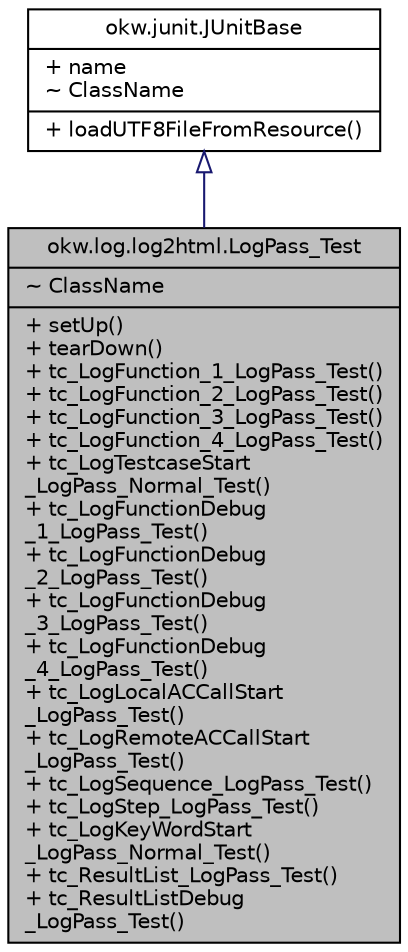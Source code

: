 digraph "okw.log.log2html.LogPass_Test"
{
 // INTERACTIVE_SVG=YES
 // LATEX_PDF_SIZE
  edge [fontname="Helvetica",fontsize="10",labelfontname="Helvetica",labelfontsize="10"];
  node [fontname="Helvetica",fontsize="10",shape=record];
  Node1 [label="{okw.log.log2html.LogPass_Test\n|~ ClassName\l|+ setUp()\l+ tearDown()\l+ tc_LogFunction_1_LogPass_Test()\l+ tc_LogFunction_2_LogPass_Test()\l+ tc_LogFunction_3_LogPass_Test()\l+ tc_LogFunction_4_LogPass_Test()\l+ tc_LogTestcaseStart\l_LogPass_Normal_Test()\l+ tc_LogFunctionDebug\l_1_LogPass_Test()\l+ tc_LogFunctionDebug\l_2_LogPass_Test()\l+ tc_LogFunctionDebug\l_3_LogPass_Test()\l+ tc_LogFunctionDebug\l_4_LogPass_Test()\l+ tc_LogLocalACCallStart\l_LogPass_Test()\l+ tc_LogRemoteACCallStart\l_LogPass_Test()\l+ tc_LogSequence_LogPass_Test()\l+ tc_LogStep_LogPass_Test()\l+ tc_LogKeyWordStart\l_LogPass_Normal_Test()\l+ tc_ResultList_LogPass_Test()\l+ tc_ResultListDebug\l_LogPass_Test()\l}",height=0.2,width=0.4,color="black", fillcolor="grey75", style="filled", fontcolor="black",tooltip=" "];
  Node2 -> Node1 [dir="back",color="midnightblue",fontsize="10",style="solid",arrowtail="onormal",fontname="Helvetica"];
  Node2 [label="{okw.junit.JUnitBase\n|+ name\l~ ClassName\l|+ loadUTF8FileFromResource()\l}",height=0.2,width=0.4,color="black", fillcolor="white", style="filled",URL="$classokw_1_1junit_1_1_j_unit_base.html",tooltip="OKW Basisklasse für OKW interne JUnit Test."];
}
